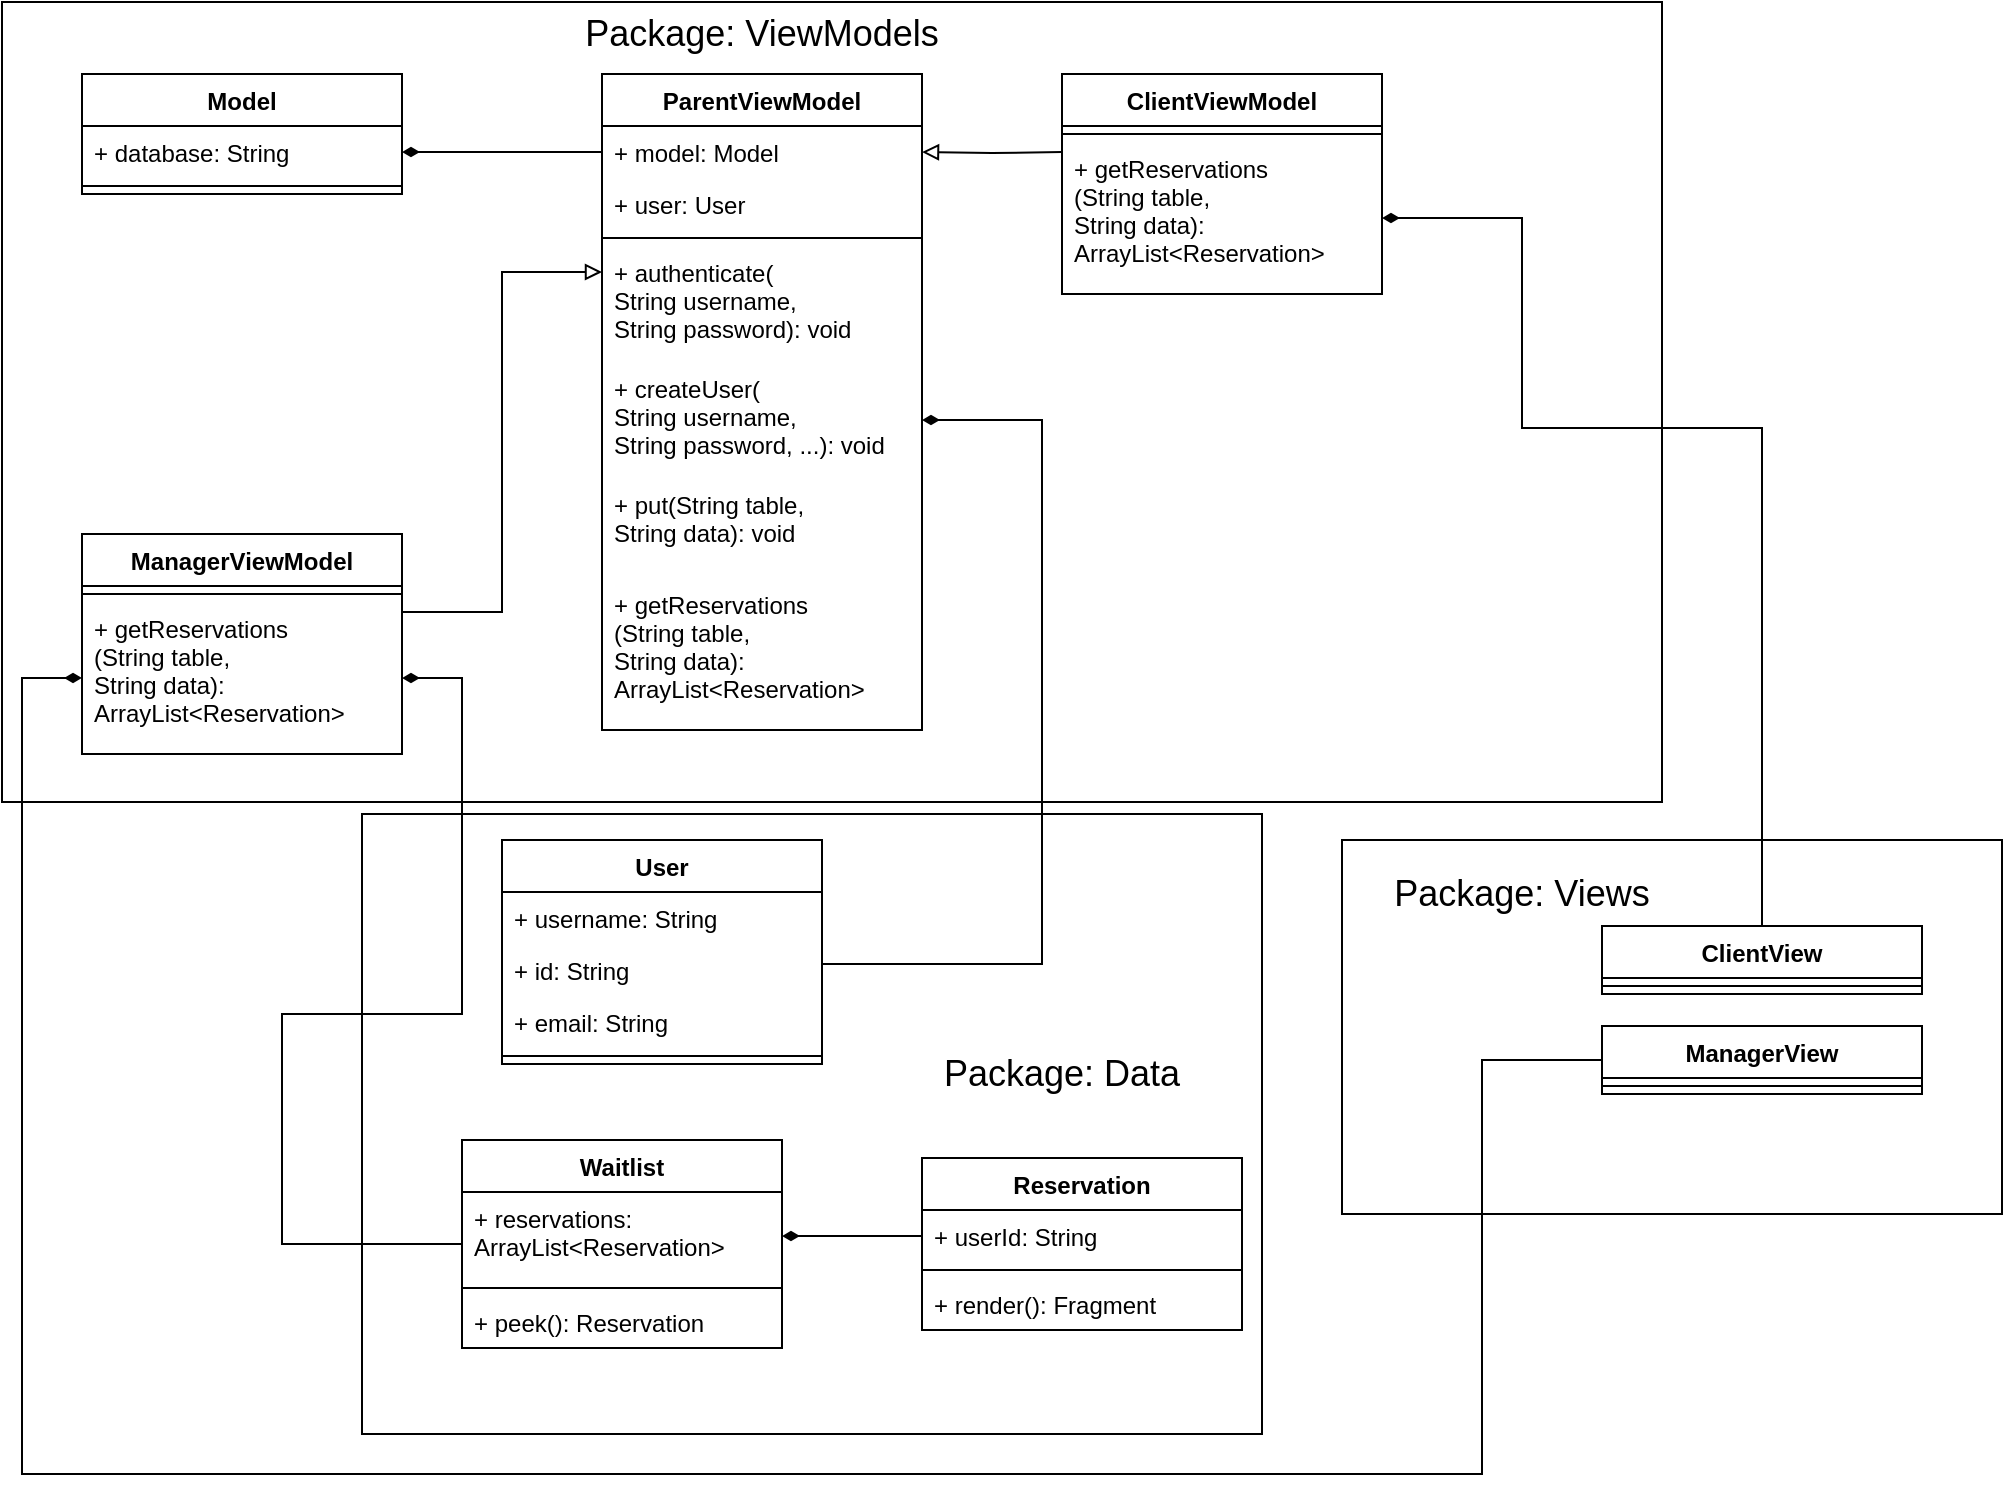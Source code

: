 <mxfile version="14.4.9" type="device"><diagram id="dhQS3Cer-cNmJXBnWuVj" name="Page-1"><mxGraphModel dx="1248" dy="654" grid="1" gridSize="10" guides="1" tooltips="1" connect="1" arrows="1" fold="1" page="1" pageScale="1" pageWidth="850" pageHeight="1100" math="0" shadow="0"><root><mxCell id="0"/><mxCell id="1" parent="0"/><mxCell id="sLMR31UPiSEaChZoAFVU-73" value="" style="rounded=0;whiteSpace=wrap;html=1;fontSize=18;" vertex="1" parent="1"><mxGeometry x="680" y="423" width="330" height="187" as="geometry"/></mxCell><mxCell id="sLMR31UPiSEaChZoAFVU-70" value="" style="rounded=0;whiteSpace=wrap;html=1;" vertex="1" parent="1"><mxGeometry x="190" y="410" width="450" height="310" as="geometry"/></mxCell><mxCell id="sLMR31UPiSEaChZoAFVU-69" value="" style="rounded=0;whiteSpace=wrap;html=1;" vertex="1" parent="1"><mxGeometry x="10" y="4" width="830" height="400" as="geometry"/></mxCell><mxCell id="sLMR31UPiSEaChZoAFVU-1" value="Model" style="swimlane;fontStyle=1;align=center;verticalAlign=top;childLayout=stackLayout;horizontal=1;startSize=26;horizontalStack=0;resizeParent=1;resizeParentMax=0;resizeLast=0;collapsible=1;marginBottom=0;" vertex="1" parent="1"><mxGeometry x="50" y="40" width="160" height="60" as="geometry"/></mxCell><mxCell id="sLMR31UPiSEaChZoAFVU-2" value="+ database: String" style="text;strokeColor=none;fillColor=none;align=left;verticalAlign=top;spacingLeft=4;spacingRight=4;overflow=hidden;rotatable=0;points=[[0,0.5],[1,0.5]];portConstraint=eastwest;" vertex="1" parent="sLMR31UPiSEaChZoAFVU-1"><mxGeometry y="26" width="160" height="26" as="geometry"/></mxCell><mxCell id="sLMR31UPiSEaChZoAFVU-3" value="" style="line;strokeWidth=1;fillColor=none;align=left;verticalAlign=middle;spacingTop=-1;spacingLeft=3;spacingRight=3;rotatable=0;labelPosition=right;points=[];portConstraint=eastwest;" vertex="1" parent="sLMR31UPiSEaChZoAFVU-1"><mxGeometry y="52" width="160" height="8" as="geometry"/></mxCell><mxCell id="sLMR31UPiSEaChZoAFVU-5" value="ParentViewModel" style="swimlane;fontStyle=1;align=center;verticalAlign=top;childLayout=stackLayout;horizontal=1;startSize=26;horizontalStack=0;resizeParent=1;resizeParentMax=0;resizeLast=0;collapsible=1;marginBottom=0;" vertex="1" parent="1"><mxGeometry x="310" y="40" width="160" height="328" as="geometry"/></mxCell><mxCell id="sLMR31UPiSEaChZoAFVU-6" value="+ model: Model" style="text;strokeColor=none;fillColor=none;align=left;verticalAlign=top;spacingLeft=4;spacingRight=4;overflow=hidden;rotatable=0;points=[[0,0.5],[1,0.5]];portConstraint=eastwest;" vertex="1" parent="sLMR31UPiSEaChZoAFVU-5"><mxGeometry y="26" width="160" height="26" as="geometry"/></mxCell><mxCell id="sLMR31UPiSEaChZoAFVU-41" value="+ user: User" style="text;strokeColor=none;fillColor=none;align=left;verticalAlign=top;spacingLeft=4;spacingRight=4;overflow=hidden;rotatable=0;points=[[0,0.5],[1,0.5]];portConstraint=eastwest;" vertex="1" parent="sLMR31UPiSEaChZoAFVU-5"><mxGeometry y="52" width="160" height="26" as="geometry"/></mxCell><mxCell id="sLMR31UPiSEaChZoAFVU-7" value="" style="line;strokeWidth=1;fillColor=none;align=left;verticalAlign=middle;spacingTop=-1;spacingLeft=3;spacingRight=3;rotatable=0;labelPosition=right;points=[];portConstraint=eastwest;" vertex="1" parent="sLMR31UPiSEaChZoAFVU-5"><mxGeometry y="78" width="160" height="8" as="geometry"/></mxCell><mxCell id="sLMR31UPiSEaChZoAFVU-62" value="+ authenticate(&#10;String username, &#10;String password): void" style="text;strokeColor=none;fillColor=none;align=left;verticalAlign=top;spacingLeft=4;spacingRight=4;overflow=hidden;rotatable=0;points=[[0,0.5],[1,0.5]];portConstraint=eastwest;" vertex="1" parent="sLMR31UPiSEaChZoAFVU-5"><mxGeometry y="86" width="160" height="58" as="geometry"/></mxCell><mxCell id="sLMR31UPiSEaChZoAFVU-43" value="+ createUser(&#10;String username, &#10;String password, ...): void" style="text;strokeColor=none;fillColor=none;align=left;verticalAlign=top;spacingLeft=4;spacingRight=4;overflow=hidden;rotatable=0;points=[[0,0.5],[1,0.5]];portConstraint=eastwest;" vertex="1" parent="sLMR31UPiSEaChZoAFVU-5"><mxGeometry y="144" width="160" height="58" as="geometry"/></mxCell><mxCell id="sLMR31UPiSEaChZoAFVU-44" value="+ put(String table, &#10;String data): void" style="text;strokeColor=none;fillColor=none;align=left;verticalAlign=top;spacingLeft=4;spacingRight=4;overflow=hidden;rotatable=0;points=[[0,0.5],[1,0.5]];portConstraint=eastwest;" vertex="1" parent="sLMR31UPiSEaChZoAFVU-5"><mxGeometry y="202" width="160" height="50" as="geometry"/></mxCell><mxCell id="sLMR31UPiSEaChZoAFVU-53" value="+ getReservations&#10;(String table, &#10;String data): &#10;ArrayList&lt;Reservation&gt;" style="text;strokeColor=none;fillColor=none;align=left;verticalAlign=top;spacingLeft=4;spacingRight=4;overflow=hidden;rotatable=0;points=[[0,0.5],[1,0.5]];portConstraint=eastwest;" vertex="1" parent="sLMR31UPiSEaChZoAFVU-5"><mxGeometry y="252" width="160" height="76" as="geometry"/></mxCell><mxCell id="sLMR31UPiSEaChZoAFVU-9" value="ManagerViewModel" style="swimlane;fontStyle=1;align=center;verticalAlign=top;childLayout=stackLayout;horizontal=1;startSize=26;horizontalStack=0;resizeParent=1;resizeParentMax=0;resizeLast=0;collapsible=1;marginBottom=0;" vertex="1" parent="1"><mxGeometry x="50" y="270" width="160" height="110" as="geometry"/></mxCell><mxCell id="sLMR31UPiSEaChZoAFVU-11" value="" style="line;strokeWidth=1;fillColor=none;align=left;verticalAlign=middle;spacingTop=-1;spacingLeft=3;spacingRight=3;rotatable=0;labelPosition=right;points=[];portConstraint=eastwest;" vertex="1" parent="sLMR31UPiSEaChZoAFVU-9"><mxGeometry y="26" width="160" height="8" as="geometry"/></mxCell><mxCell id="sLMR31UPiSEaChZoAFVU-55" value="+ getReservations&#10;(String table, &#10;String data): &#10;ArrayList&lt;Reservation&gt;" style="text;strokeColor=none;fillColor=none;align=left;verticalAlign=top;spacingLeft=4;spacingRight=4;overflow=hidden;rotatable=0;points=[[0,0.5],[1,0.5]];portConstraint=eastwest;" vertex="1" parent="sLMR31UPiSEaChZoAFVU-9"><mxGeometry y="34" width="160" height="76" as="geometry"/></mxCell><mxCell id="sLMR31UPiSEaChZoAFVU-13" value="User" style="swimlane;fontStyle=1;align=center;verticalAlign=top;childLayout=stackLayout;horizontal=1;startSize=26;horizontalStack=0;resizeParent=1;resizeParentMax=0;resizeLast=0;collapsible=1;marginBottom=0;" vertex="1" parent="1"><mxGeometry x="260" y="423" width="160" height="112" as="geometry"/></mxCell><mxCell id="sLMR31UPiSEaChZoAFVU-14" value="+ username: String" style="text;strokeColor=none;fillColor=none;align=left;verticalAlign=top;spacingLeft=4;spacingRight=4;overflow=hidden;rotatable=0;points=[[0,0.5],[1,0.5]];portConstraint=eastwest;" vertex="1" parent="sLMR31UPiSEaChZoAFVU-13"><mxGeometry y="26" width="160" height="26" as="geometry"/></mxCell><mxCell id="sLMR31UPiSEaChZoAFVU-59" value="+ id: String" style="text;strokeColor=none;fillColor=none;align=left;verticalAlign=top;spacingLeft=4;spacingRight=4;overflow=hidden;rotatable=0;points=[[0,0.5],[1,0.5]];portConstraint=eastwest;" vertex="1" parent="sLMR31UPiSEaChZoAFVU-13"><mxGeometry y="52" width="160" height="26" as="geometry"/></mxCell><mxCell id="sLMR31UPiSEaChZoAFVU-64" value="+ email: String" style="text;strokeColor=none;fillColor=none;align=left;verticalAlign=top;spacingLeft=4;spacingRight=4;overflow=hidden;rotatable=0;points=[[0,0.5],[1,0.5]];portConstraint=eastwest;" vertex="1" parent="sLMR31UPiSEaChZoAFVU-13"><mxGeometry y="78" width="160" height="26" as="geometry"/></mxCell><mxCell id="sLMR31UPiSEaChZoAFVU-15" value="" style="line;strokeWidth=1;fillColor=none;align=left;verticalAlign=middle;spacingTop=-1;spacingLeft=3;spacingRight=3;rotatable=0;labelPosition=right;points=[];portConstraint=eastwest;" vertex="1" parent="sLMR31UPiSEaChZoAFVU-13"><mxGeometry y="104" width="160" height="8" as="geometry"/></mxCell><mxCell id="sLMR31UPiSEaChZoAFVU-65" style="edgeStyle=orthogonalEdgeStyle;rounded=0;orthogonalLoop=1;jettySize=auto;html=1;endArrow=diamondThin;endFill=1;entryX=1;entryY=0.5;entryDx=0;entryDy=0;" edge="1" parent="1" source="sLMR31UPiSEaChZoAFVU-17" target="sLMR31UPiSEaChZoAFVU-55"><mxGeometry relative="1" as="geometry"><mxPoint x="230" y="340" as="targetPoint"/><Array as="points"><mxPoint x="150" y="510"/><mxPoint x="240" y="510"/><mxPoint x="240" y="342"/></Array></mxGeometry></mxCell><mxCell id="sLMR31UPiSEaChZoAFVU-17" value="Waitlist" style="swimlane;fontStyle=1;align=center;verticalAlign=top;childLayout=stackLayout;horizontal=1;startSize=26;horizontalStack=0;resizeParent=1;resizeParentMax=0;resizeLast=0;collapsible=1;marginBottom=0;" vertex="1" parent="1"><mxGeometry x="240" y="573" width="160" height="104" as="geometry"/></mxCell><mxCell id="sLMR31UPiSEaChZoAFVU-18" value="+ reservations: &#10;ArrayList&lt;Reservation&gt;" style="text;strokeColor=none;fillColor=none;align=left;verticalAlign=top;spacingLeft=4;spacingRight=4;overflow=hidden;rotatable=0;points=[[0,0.5],[1,0.5]];portConstraint=eastwest;" vertex="1" parent="sLMR31UPiSEaChZoAFVU-17"><mxGeometry y="26" width="160" height="44" as="geometry"/></mxCell><mxCell id="sLMR31UPiSEaChZoAFVU-19" value="" style="line;strokeWidth=1;fillColor=none;align=left;verticalAlign=middle;spacingTop=-1;spacingLeft=3;spacingRight=3;rotatable=0;labelPosition=right;points=[];portConstraint=eastwest;" vertex="1" parent="sLMR31UPiSEaChZoAFVU-17"><mxGeometry y="70" width="160" height="8" as="geometry"/></mxCell><mxCell id="sLMR31UPiSEaChZoAFVU-20" value="+ peek(): Reservation" style="text;strokeColor=none;fillColor=none;align=left;verticalAlign=top;spacingLeft=4;spacingRight=4;overflow=hidden;rotatable=0;points=[[0,0.5],[1,0.5]];portConstraint=eastwest;" vertex="1" parent="sLMR31UPiSEaChZoAFVU-17"><mxGeometry y="78" width="160" height="26" as="geometry"/></mxCell><mxCell id="sLMR31UPiSEaChZoAFVU-66" style="edgeStyle=orthogonalEdgeStyle;rounded=0;orthogonalLoop=1;jettySize=auto;html=1;endArrow=diamondThin;endFill=1;entryX=0;entryY=0.5;entryDx=0;entryDy=0;" edge="1" parent="1" source="sLMR31UPiSEaChZoAFVU-21" target="sLMR31UPiSEaChZoAFVU-55"><mxGeometry relative="1" as="geometry"><mxPoint x="30" y="340" as="targetPoint"/><Array as="points"><mxPoint x="750" y="740"/><mxPoint x="20" y="740"/><mxPoint x="20" y="342"/></Array></mxGeometry></mxCell><mxCell id="sLMR31UPiSEaChZoAFVU-21" value="ManagerView" style="swimlane;fontStyle=1;align=center;verticalAlign=top;childLayout=stackLayout;horizontal=1;startSize=26;horizontalStack=0;resizeParent=1;resizeParentMax=0;resizeLast=0;collapsible=1;marginBottom=0;" vertex="1" parent="1"><mxGeometry x="810" y="516" width="160" height="34" as="geometry"/></mxCell><mxCell id="sLMR31UPiSEaChZoAFVU-23" value="" style="line;strokeWidth=1;fillColor=none;align=left;verticalAlign=middle;spacingTop=-1;spacingLeft=3;spacingRight=3;rotatable=0;labelPosition=right;points=[];portConstraint=eastwest;" vertex="1" parent="sLMR31UPiSEaChZoAFVU-21"><mxGeometry y="26" width="160" height="8" as="geometry"/></mxCell><mxCell id="sLMR31UPiSEaChZoAFVU-25" value="ClientViewModel" style="swimlane;fontStyle=1;align=center;verticalAlign=top;childLayout=stackLayout;horizontal=1;startSize=26;horizontalStack=0;resizeParent=1;resizeParentMax=0;resizeLast=0;collapsible=1;marginBottom=0;" vertex="1" parent="1"><mxGeometry x="540" y="40" width="160" height="110" as="geometry"/></mxCell><mxCell id="sLMR31UPiSEaChZoAFVU-27" value="" style="line;strokeWidth=1;fillColor=none;align=left;verticalAlign=middle;spacingTop=-1;spacingLeft=3;spacingRight=3;rotatable=0;labelPosition=right;points=[];portConstraint=eastwest;" vertex="1" parent="sLMR31UPiSEaChZoAFVU-25"><mxGeometry y="26" width="160" height="8" as="geometry"/></mxCell><mxCell id="sLMR31UPiSEaChZoAFVU-56" value="+ getReservations&#10;(String table, &#10;String data): &#10;ArrayList&lt;Reservation&gt;" style="text;strokeColor=none;fillColor=none;align=left;verticalAlign=top;spacingLeft=4;spacingRight=4;overflow=hidden;rotatable=0;points=[[0,0.5],[1,0.5]];portConstraint=eastwest;" vertex="1" parent="sLMR31UPiSEaChZoAFVU-25"><mxGeometry y="34" width="160" height="76" as="geometry"/></mxCell><mxCell id="sLMR31UPiSEaChZoAFVU-67" style="edgeStyle=orthogonalEdgeStyle;rounded=0;orthogonalLoop=1;jettySize=auto;html=1;endArrow=diamondThin;endFill=1;entryX=1;entryY=0.5;entryDx=0;entryDy=0;" edge="1" parent="1" source="sLMR31UPiSEaChZoAFVU-29" target="sLMR31UPiSEaChZoAFVU-56"><mxGeometry relative="1" as="geometry"><mxPoint x="760" y="110" as="targetPoint"/><Array as="points"><mxPoint x="770" y="217"/><mxPoint x="770" y="112"/></Array></mxGeometry></mxCell><mxCell id="sLMR31UPiSEaChZoAFVU-29" value="ClientView" style="swimlane;fontStyle=1;align=center;verticalAlign=top;childLayout=stackLayout;horizontal=1;startSize=26;horizontalStack=0;resizeParent=1;resizeParentMax=0;resizeLast=0;collapsible=1;marginBottom=0;" vertex="1" parent="1"><mxGeometry x="810" y="466" width="160" height="34" as="geometry"/></mxCell><mxCell id="sLMR31UPiSEaChZoAFVU-31" value="" style="line;strokeWidth=1;fillColor=none;align=left;verticalAlign=middle;spacingTop=-1;spacingLeft=3;spacingRight=3;rotatable=0;labelPosition=right;points=[];portConstraint=eastwest;" vertex="1" parent="sLMR31UPiSEaChZoAFVU-29"><mxGeometry y="26" width="160" height="8" as="geometry"/></mxCell><mxCell id="sLMR31UPiSEaChZoAFVU-33" style="edgeStyle=orthogonalEdgeStyle;rounded=0;orthogonalLoop=1;jettySize=auto;html=1;exitX=0;exitY=0.5;exitDx=0;exitDy=0;entryX=1;entryY=0.5;entryDx=0;entryDy=0;endArrow=diamondThin;endFill=1;" edge="1" parent="1" source="sLMR31UPiSEaChZoAFVU-6" target="sLMR31UPiSEaChZoAFVU-2"><mxGeometry relative="1" as="geometry"/></mxCell><mxCell id="sLMR31UPiSEaChZoAFVU-35" style="edgeStyle=orthogonalEdgeStyle;rounded=0;orthogonalLoop=1;jettySize=auto;html=1;entryX=0;entryY=0.5;entryDx=0;entryDy=0;endArrow=block;endFill=0;" edge="1" parent="1"><mxGeometry relative="1" as="geometry"><mxPoint x="210" y="309" as="sourcePoint"/><mxPoint x="310" y="139" as="targetPoint"/><Array as="points"><mxPoint x="260" y="309"/><mxPoint x="260" y="139"/></Array></mxGeometry></mxCell><mxCell id="sLMR31UPiSEaChZoAFVU-37" style="edgeStyle=orthogonalEdgeStyle;rounded=0;orthogonalLoop=1;jettySize=auto;html=1;entryX=1;entryY=0.5;entryDx=0;entryDy=0;endArrow=block;endFill=0;" edge="1" parent="1" target="sLMR31UPiSEaChZoAFVU-6"><mxGeometry relative="1" as="geometry"><mxPoint x="540" y="79" as="sourcePoint"/></mxGeometry></mxCell><mxCell id="sLMR31UPiSEaChZoAFVU-48" value="Reservation" style="swimlane;fontStyle=1;align=center;verticalAlign=top;childLayout=stackLayout;horizontal=1;startSize=26;horizontalStack=0;resizeParent=1;resizeParentMax=0;resizeLast=0;collapsible=1;marginBottom=0;" vertex="1" parent="1"><mxGeometry x="470" y="582" width="160" height="86" as="geometry"/></mxCell><mxCell id="sLMR31UPiSEaChZoAFVU-49" value="+ userId: String" style="text;strokeColor=none;fillColor=none;align=left;verticalAlign=top;spacingLeft=4;spacingRight=4;overflow=hidden;rotatable=0;points=[[0,0.5],[1,0.5]];portConstraint=eastwest;" vertex="1" parent="sLMR31UPiSEaChZoAFVU-48"><mxGeometry y="26" width="160" height="26" as="geometry"/></mxCell><mxCell id="sLMR31UPiSEaChZoAFVU-50" value="" style="line;strokeWidth=1;fillColor=none;align=left;verticalAlign=middle;spacingTop=-1;spacingLeft=3;spacingRight=3;rotatable=0;labelPosition=right;points=[];portConstraint=eastwest;" vertex="1" parent="sLMR31UPiSEaChZoAFVU-48"><mxGeometry y="52" width="160" height="8" as="geometry"/></mxCell><mxCell id="sLMR31UPiSEaChZoAFVU-68" value="+ render(): Fragment" style="text;strokeColor=none;fillColor=none;align=left;verticalAlign=top;spacingLeft=4;spacingRight=4;overflow=hidden;rotatable=0;points=[[0,0.5],[1,0.5]];portConstraint=eastwest;" vertex="1" parent="sLMR31UPiSEaChZoAFVU-48"><mxGeometry y="60" width="160" height="26" as="geometry"/></mxCell><mxCell id="sLMR31UPiSEaChZoAFVU-52" style="edgeStyle=orthogonalEdgeStyle;rounded=0;orthogonalLoop=1;jettySize=auto;html=1;entryX=1;entryY=0.5;entryDx=0;entryDy=0;endArrow=diamondThin;endFill=1;" edge="1" parent="1" source="sLMR31UPiSEaChZoAFVU-49" target="sLMR31UPiSEaChZoAFVU-18"><mxGeometry relative="1" as="geometry"/></mxCell><mxCell id="sLMR31UPiSEaChZoAFVU-63" style="edgeStyle=orthogonalEdgeStyle;rounded=0;orthogonalLoop=1;jettySize=auto;html=1;endArrow=diamondThin;endFill=1;entryX=1;entryY=0.5;entryDx=0;entryDy=0;" edge="1" parent="1" source="sLMR31UPiSEaChZoAFVU-59" target="sLMR31UPiSEaChZoAFVU-43"><mxGeometry relative="1" as="geometry"><mxPoint x="510" y="210" as="targetPoint"/><Array as="points"><mxPoint x="530" y="485"/><mxPoint x="530" y="213"/></Array></mxGeometry></mxCell><mxCell id="sLMR31UPiSEaChZoAFVU-71" value="Package: ViewModels" style="text;html=1;strokeColor=none;fillColor=none;align=center;verticalAlign=middle;whiteSpace=wrap;rounded=0;fontSize=18;" vertex="1" parent="1"><mxGeometry x="300" y="10" width="180" height="20" as="geometry"/></mxCell><mxCell id="sLMR31UPiSEaChZoAFVU-72" value="Package: Data" style="text;html=1;strokeColor=none;fillColor=none;align=center;verticalAlign=middle;whiteSpace=wrap;rounded=0;fontSize=18;fontStyle=0" vertex="1" parent="1"><mxGeometry x="450" y="530" width="180" height="20" as="geometry"/></mxCell><mxCell id="sLMR31UPiSEaChZoAFVU-74" value="Package: Views" style="text;html=1;strokeColor=none;fillColor=none;align=center;verticalAlign=middle;whiteSpace=wrap;rounded=0;fontSize=18;fontStyle=0" vertex="1" parent="1"><mxGeometry x="680" y="440" width="180" height="20" as="geometry"/></mxCell></root></mxGraphModel></diagram></mxfile>